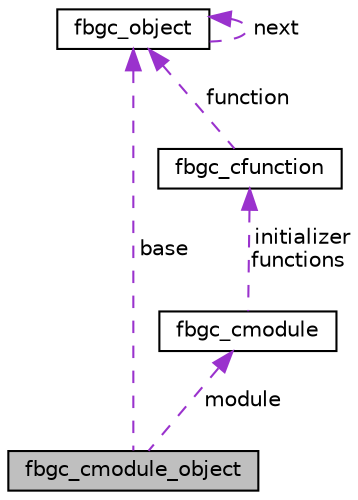 digraph "fbgc_cmodule_object"
{
  edge [fontname="Helvetica",fontsize="10",labelfontname="Helvetica",labelfontsize="10"];
  node [fontname="Helvetica",fontsize="10",shape=record];
  Node1 [label="fbgc_cmodule_object",height=0.2,width=0.4,color="black", fillcolor="grey75", style="filled", fontcolor="black"];
  Node2 -> Node1 [dir="back",color="darkorchid3",fontsize="10",style="dashed",label=" base" ,fontname="Helvetica"];
  Node2 [label="fbgc_object",height=0.2,width=0.4,color="black", fillcolor="white", style="filled",URL="$structfbgc__object.html"];
  Node2 -> Node2 [dir="back",color="darkorchid3",fontsize="10",style="dashed",label=" next" ,fontname="Helvetica"];
  Node3 -> Node1 [dir="back",color="darkorchid3",fontsize="10",style="dashed",label=" module" ,fontname="Helvetica"];
  Node3 [label="fbgc_cmodule",height=0.2,width=0.4,color="black", fillcolor="white", style="filled",URL="$structfbgc__cmodule.html"];
  Node4 -> Node3 [dir="back",color="darkorchid3",fontsize="10",style="dashed",label=" initializer\nfunctions" ,fontname="Helvetica"];
  Node4 [label="fbgc_cfunction",height=0.2,width=0.4,color="black", fillcolor="white", style="filled",URL="$structfbgc__cfunction.html"];
  Node2 -> Node4 [dir="back",color="darkorchid3",fontsize="10",style="dashed",label=" function" ,fontname="Helvetica"];
}

